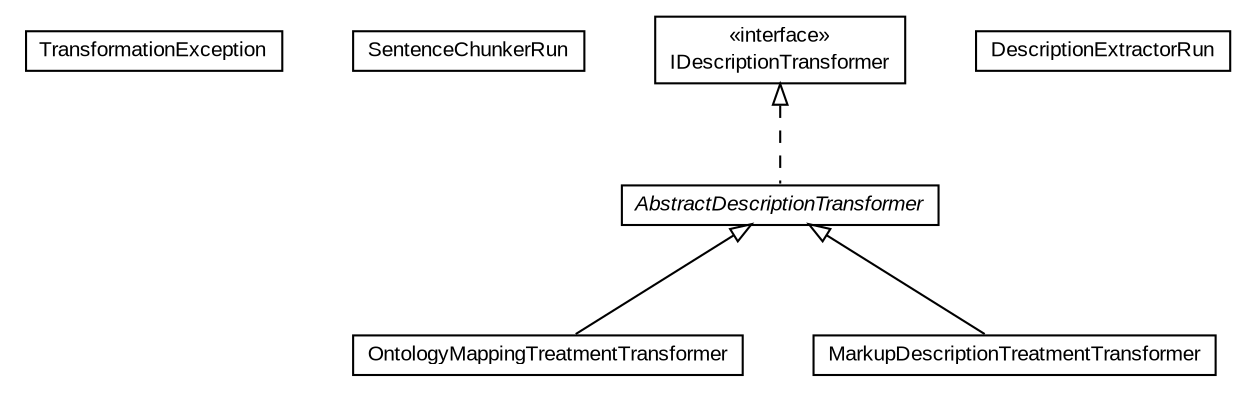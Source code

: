 #!/usr/local/bin/dot
#
# Class diagram 
# Generated by UMLGraph version R5_6-24-gf6e263 (http://www.umlgraph.org/)
#

digraph G {
	edge [fontname="arial",fontsize=10,labelfontname="arial",labelfontsize=10];
	node [fontname="arial",fontsize=10,shape=plaintext];
	nodesep=0.25;
	ranksep=0.5;
	// edu.arizona.biosemantics.semanticmarkup.markupelement.description.transform.TransformationException
	c16676 [label=<<table title="edu.arizona.biosemantics.semanticmarkup.markupelement.description.transform.TransformationException" border="0" cellborder="1" cellspacing="0" cellpadding="2" port="p" href="./TransformationException.html">
		<tr><td><table border="0" cellspacing="0" cellpadding="1">
<tr><td align="center" balign="center"> TransformationException </td></tr>
		</table></td></tr>
		</table>>, URL="./TransformationException.html", fontname="arial", fontcolor="black", fontsize=10.0];
	// edu.arizona.biosemantics.semanticmarkup.markupelement.description.transform.SentenceChunkerRun
	c16677 [label=<<table title="edu.arizona.biosemantics.semanticmarkup.markupelement.description.transform.SentenceChunkerRun" border="0" cellborder="1" cellspacing="0" cellpadding="2" port="p" href="./SentenceChunkerRun.html">
		<tr><td><table border="0" cellspacing="0" cellpadding="1">
<tr><td align="center" balign="center"> SentenceChunkerRun </td></tr>
		</table></td></tr>
		</table>>, URL="./SentenceChunkerRun.html", fontname="arial", fontcolor="black", fontsize=10.0];
	// edu.arizona.biosemantics.semanticmarkup.markupelement.description.transform.OntologyMappingTreatmentTransformer
	c16678 [label=<<table title="edu.arizona.biosemantics.semanticmarkup.markupelement.description.transform.OntologyMappingTreatmentTransformer" border="0" cellborder="1" cellspacing="0" cellpadding="2" port="p" href="./OntologyMappingTreatmentTransformer.html">
		<tr><td><table border="0" cellspacing="0" cellpadding="1">
<tr><td align="center" balign="center"> OntologyMappingTreatmentTransformer </td></tr>
		</table></td></tr>
		</table>>, URL="./OntologyMappingTreatmentTransformer.html", fontname="arial", fontcolor="black", fontsize=10.0];
	// edu.arizona.biosemantics.semanticmarkup.markupelement.description.transform.MarkupDescriptionTreatmentTransformer
	c16679 [label=<<table title="edu.arizona.biosemantics.semanticmarkup.markupelement.description.transform.MarkupDescriptionTreatmentTransformer" border="0" cellborder="1" cellspacing="0" cellpadding="2" port="p" href="./MarkupDescriptionTreatmentTransformer.html">
		<tr><td><table border="0" cellspacing="0" cellpadding="1">
<tr><td align="center" balign="center"> MarkupDescriptionTreatmentTransformer </td></tr>
		</table></td></tr>
		</table>>, URL="./MarkupDescriptionTreatmentTransformer.html", fontname="arial", fontcolor="black", fontsize=10.0];
	// edu.arizona.biosemantics.semanticmarkup.markupelement.description.transform.IDescriptionTransformer
	c16680 [label=<<table title="edu.arizona.biosemantics.semanticmarkup.markupelement.description.transform.IDescriptionTransformer" border="0" cellborder="1" cellspacing="0" cellpadding="2" port="p" href="./IDescriptionTransformer.html">
		<tr><td><table border="0" cellspacing="0" cellpadding="1">
<tr><td align="center" balign="center"> &#171;interface&#187; </td></tr>
<tr><td align="center" balign="center"> IDescriptionTransformer </td></tr>
		</table></td></tr>
		</table>>, URL="./IDescriptionTransformer.html", fontname="arial", fontcolor="black", fontsize=10.0];
	// edu.arizona.biosemantics.semanticmarkup.markupelement.description.transform.DescriptionExtractorRun
	c16681 [label=<<table title="edu.arizona.biosemantics.semanticmarkup.markupelement.description.transform.DescriptionExtractorRun" border="0" cellborder="1" cellspacing="0" cellpadding="2" port="p" href="./DescriptionExtractorRun.html">
		<tr><td><table border="0" cellspacing="0" cellpadding="1">
<tr><td align="center" balign="center"> DescriptionExtractorRun </td></tr>
		</table></td></tr>
		</table>>, URL="./DescriptionExtractorRun.html", fontname="arial", fontcolor="black", fontsize=10.0];
	// edu.arizona.biosemantics.semanticmarkup.markupelement.description.transform.AbstractDescriptionTransformer
	c16682 [label=<<table title="edu.arizona.biosemantics.semanticmarkup.markupelement.description.transform.AbstractDescriptionTransformer" border="0" cellborder="1" cellspacing="0" cellpadding="2" port="p" href="./AbstractDescriptionTransformer.html">
		<tr><td><table border="0" cellspacing="0" cellpadding="1">
<tr><td align="center" balign="center"><font face="arial italic"> AbstractDescriptionTransformer </font></td></tr>
		</table></td></tr>
		</table>>, URL="./AbstractDescriptionTransformer.html", fontname="arial", fontcolor="black", fontsize=10.0];
	//edu.arizona.biosemantics.semanticmarkup.markupelement.description.transform.OntologyMappingTreatmentTransformer extends edu.arizona.biosemantics.semanticmarkup.markupelement.description.transform.AbstractDescriptionTransformer
	c16682:p -> c16678:p [dir=back,arrowtail=empty];
	//edu.arizona.biosemantics.semanticmarkup.markupelement.description.transform.MarkupDescriptionTreatmentTransformer extends edu.arizona.biosemantics.semanticmarkup.markupelement.description.transform.AbstractDescriptionTransformer
	c16682:p -> c16679:p [dir=back,arrowtail=empty];
	//edu.arizona.biosemantics.semanticmarkup.markupelement.description.transform.AbstractDescriptionTransformer implements edu.arizona.biosemantics.semanticmarkup.markupelement.description.transform.IDescriptionTransformer
	c16680:p -> c16682:p [dir=back,arrowtail=empty,style=dashed];
}

